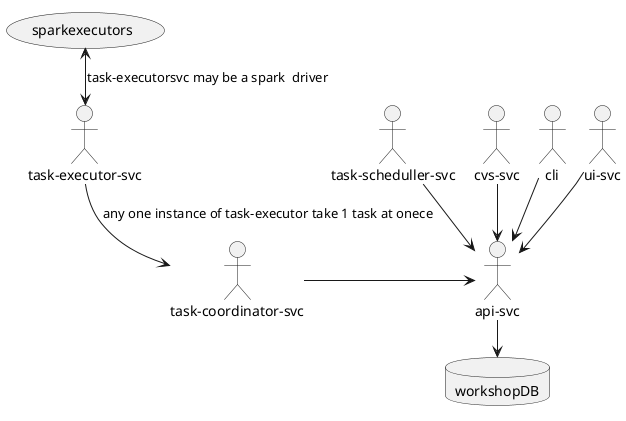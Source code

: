 @startuml
!pragma layout smetana
database workshopDB

:ui-svc: as uisvc
:api-svc:  as apisvc
:task-coordinator-svc:  as taskcoordinatorsvc
:task-executor-svc:  as taskexecutorsvc
:task-scheduller-svc: as taskschedullersvc
:cvs-svc: as cvssvc
:cli: as cli
taskcoordinatorsvc -> apisvc
taskschedullersvc-->apisvc
cvssvc -->apisvc
uisvc-->apisvc
cli-->apisvc
apisvc-->workshopDB
taskexecutorsvc-->taskcoordinatorsvc:any one instance of task-executor take 1 task at onece
(sparkexecutors)<-->taskexecutorsvc:task-executorsvc may be a spark  driver
@enduml
